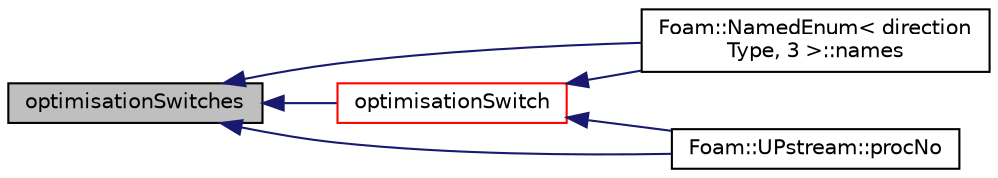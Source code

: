 digraph "optimisationSwitches"
{
  bgcolor="transparent";
  edge [fontname="Helvetica",fontsize="10",labelfontname="Helvetica",labelfontsize="10"];
  node [fontname="Helvetica",fontsize="10",shape=record];
  rankdir="LR";
  Node2182 [label="optimisationSwitches",height=0.2,width=0.4,color="black", fillcolor="grey75", style="filled", fontcolor="black"];
  Node2182 -> Node2183 [dir="back",color="midnightblue",fontsize="10",style="solid",fontname="Helvetica"];
  Node2183 [label="Foam::NamedEnum\< direction\lType, 3 \>::names",height=0.2,width=0.4,color="black",URL="$a27113.html#a7350da3a0edd92cd11e6c479c9967dc8"];
  Node2182 -> Node2184 [dir="back",color="midnightblue",fontsize="10",style="solid",fontname="Helvetica"];
  Node2184 [label="optimisationSwitch",height=0.2,width=0.4,color="red",URL="$a21894.html#a941b7b97be4a01c2b9ea971db69f36cf",tooltip="Lookup optimisation switch or add default value. "];
  Node2184 -> Node2185 [dir="back",color="midnightblue",fontsize="10",style="solid",fontname="Helvetica"];
  Node2185 [label="Foam::UPstream::procNo",height=0.2,width=0.4,color="black",URL="$a27377.html#a72945ee17b0501f700a4931b599cde3e",tooltip="Return processor number in communicator (given processor number. "];
  Node2184 -> Node2183 [dir="back",color="midnightblue",fontsize="10",style="solid",fontname="Helvetica"];
  Node2182 -> Node2185 [dir="back",color="midnightblue",fontsize="10",style="solid",fontname="Helvetica"];
}
